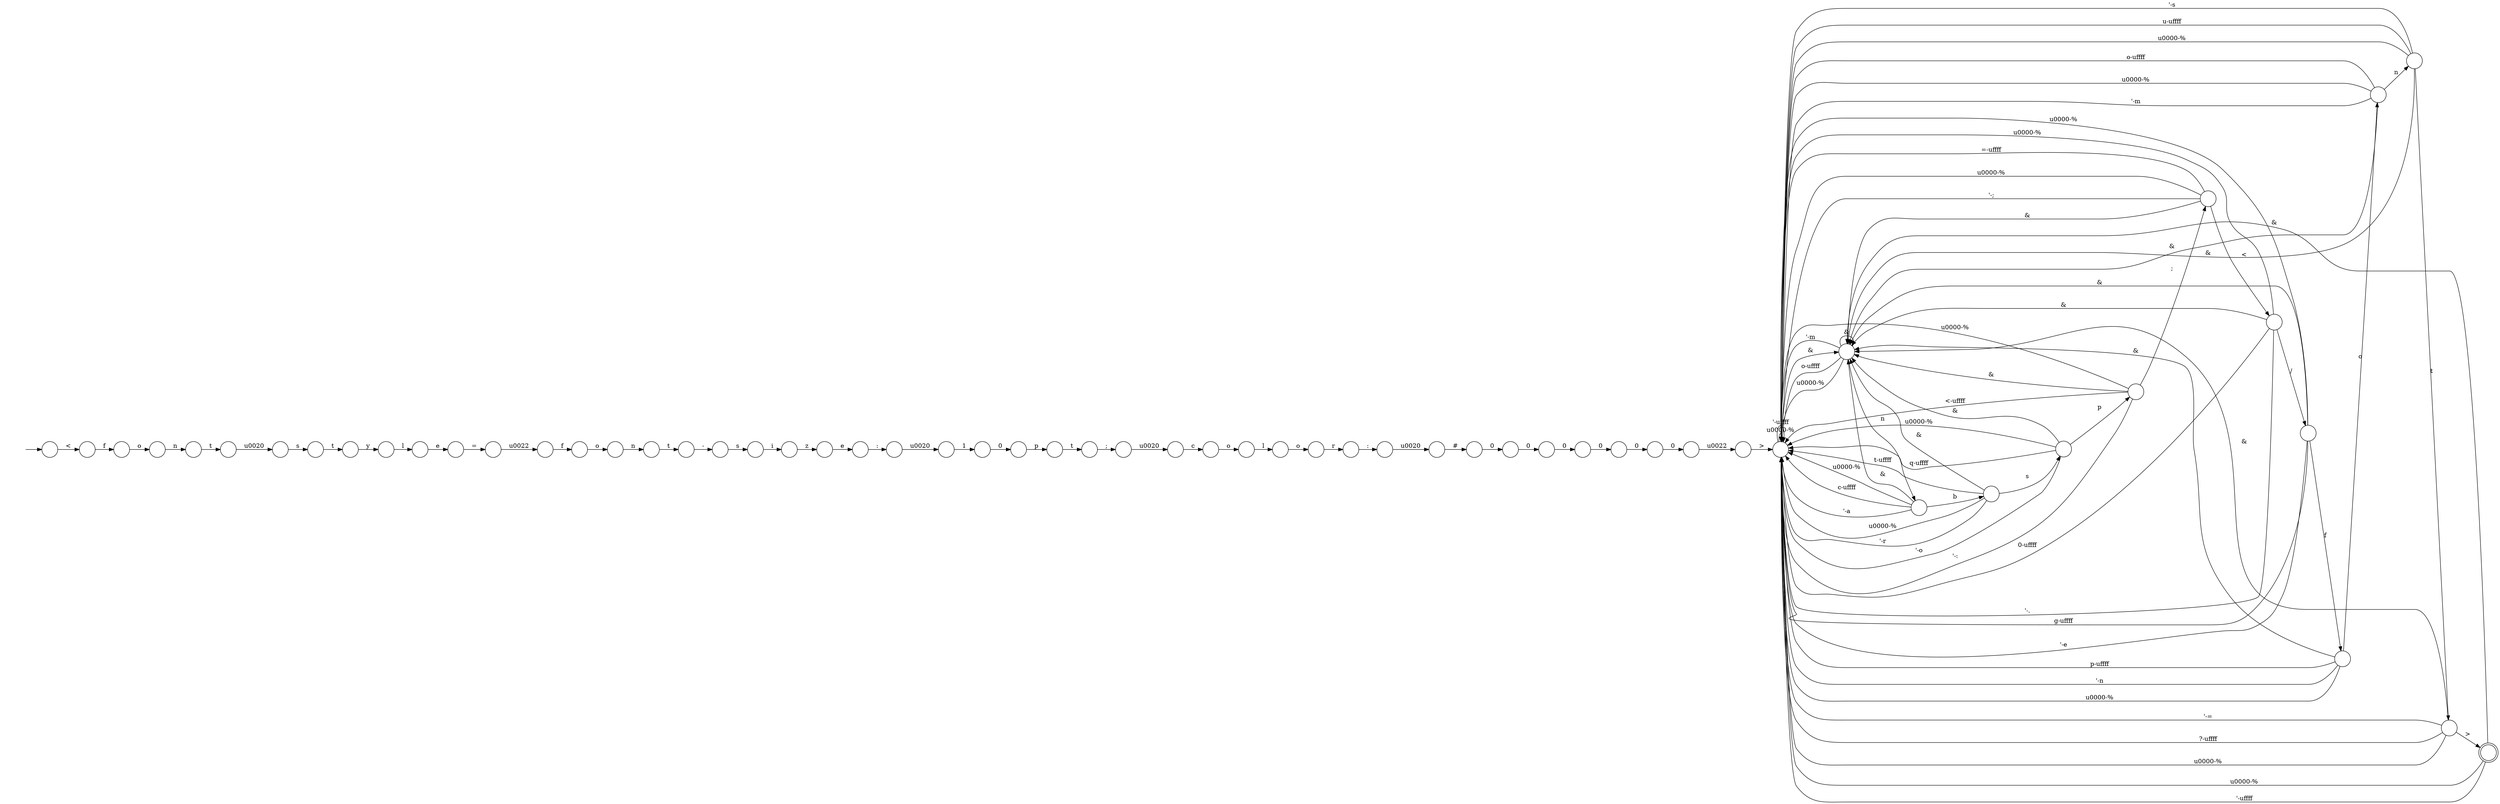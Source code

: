 digraph Automaton {
  rankdir = LR;
  0 [shape=circle,label=""];
  0 -> 14 [label=";"]
  1 [shape=circle,label=""];
  1 -> 12 [label="q-\uffff"]
  1 -> 12 [label="'-o"]
  1 -> 55 [label="&"]
  1 -> 8 [label="p"]
  1 -> 12 [label="\u0000-%"]
  2 [shape=circle,label=""];
  2 -> 56 [label="i"]
  3 [shape=circle,label=""];
  3 -> 35 [label="s"]
  4 [shape=circle,label=""];
  4 -> 12 [label="p-\uffff"]
  4 -> 12 [label="'-n"]
  4 -> 55 [label="&"]
  4 -> 12 [label="\u0000-%"]
  4 -> 37 [label="o"]
  5 [shape=circle,label=""];
  5 -> 55 [label="&"]
  5 -> 1 [label="s"]
  5 -> 12 [label="t-\uffff"]
  5 -> 12 [label="\u0000-%"]
  5 -> 12 [label="'-r"]
  6 [shape=circle,label=""];
  6 -> 30 [label="f"]
  7 [shape=circle,label=""];
  7 -> 11 [label="\u0020"]
  8 [shape=circle,label=""];
  8 -> 12 [label="<-\uffff"]
  8 -> 12 [label="'-:"]
  8 -> 55 [label="&"]
  8 -> 13 [label=";"]
  8 -> 12 [label="\u0000-%"]
  9 [shape=circle,label=""];
  9 -> 58 [label="p"]
  10 [shape=circle,label=""];
  10 -> 43 [label="\u0020"]
  11 [shape=circle,label=""];
  11 -> 32 [label="#"]
  12 [shape=circle,label=""];
  12 -> 55 [label="&"]
  12 -> 12 [label="\u0000-%"]
  12 -> 12 [label="'-\uffff"]
  13 [shape=circle,label=""];
  13 -> 12 [label="'-;"]
  13 -> 12 [label="=-\uffff"]
  13 -> 55 [label="&"]
  13 -> 12 [label="\u0000-%"]
  13 -> 45 [label="<"]
  14 [shape=circle,label=""];
  14 -> 16 [label="\u0020"]
  15 [shape=circle,label=""];
  15 -> 57 [label="t"]
  16 [shape=circle,label=""];
  16 -> 26 [label="c"]
  17 [shape=circle,label=""];
  17 -> 59 [label="t"]
  18 [shape=circle,label=""];
  18 -> 47 [label="0"]
  19 [shape=circle,label=""];
  19 -> 31 [label="="]
  20 [shape=circle,label=""];
  20 -> 39 [label="0"]
  21 [shape=circle,label=""];
  initial [shape=plaintext,label=""];
  initial -> 21
  21 -> 24 [label="<"]
  22 [shape=circle,label=""];
  22 -> 42 [label="0"]
  23 [shape=circle,label=""];
  23 -> 27 [label="e"]
  24 [shape=circle,label=""];
  24 -> 28 [label="f"]
  25 [shape=circle,label=""];
  25 -> 4 [label="f"]
  25 -> 55 [label="&"]
  25 -> 12 [label="g-\uffff"]
  25 -> 12 [label="'-e"]
  25 -> 12 [label="\u0000-%"]
  26 [shape=circle,label=""];
  26 -> 46 [label="o"]
  27 [shape=circle,label=""];
  27 -> 10 [label=":"]
  28 [shape=circle,label=""];
  28 -> 54 [label="o"]
  29 [shape=circle,label=""];
  29 -> 34 [label="r"]
  30 [shape=circle,label=""];
  30 -> 33 [label="o"]
  31 [shape=circle,label=""];
  31 -> 6 [label="\u0022"]
  32 [shape=circle,label=""];
  32 -> 18 [label="0"]
  33 [shape=circle,label=""];
  33 -> 15 [label="n"]
  34 [shape=circle,label=""];
  34 -> 7 [label=":"]
  35 [shape=circle,label=""];
  35 -> 53 [label="t"]
  36 [shape=circle,label=""];
  36 -> 52 [label="l"]
  37 [shape=circle,label=""];
  37 -> 40 [label="n"]
  37 -> 55 [label="&"]
  37 -> 12 [label="o-\uffff"]
  37 -> 12 [label="\u0000-%"]
  37 -> 12 [label="'-m"]
  38 [shape=circle,label=""];
  38 -> 55 [label="&"]
  38 -> 12 [label="'-a"]
  38 -> 5 [label="b"]
  38 -> 12 [label="\u0000-%"]
  38 -> 12 [label="c-\uffff"]
  39 [shape=circle,label=""];
  39 -> 44 [label="\u0022"]
  40 [shape=circle,label=""];
  40 -> 55 [label="&"]
  40 -> 51 [label="t"]
  40 -> 12 [label="\u0000-%"]
  40 -> 12 [label="u-\uffff"]
  40 -> 12 [label="'-s"]
  41 [shape=doublecircle,label=""];
  41 -> 55 [label="&"]
  41 -> 12 [label="\u0000-%"]
  41 -> 12 [label="'-\uffff"]
  42 [shape=circle,label=""];
  42 -> 20 [label="0"]
  43 [shape=circle,label=""];
  43 -> 49 [label="1"]
  44 [shape=circle,label=""];
  44 -> 12 [label=">"]
  45 [shape=circle,label=""];
  45 -> 55 [label="&"]
  45 -> 25 [label="/"]
  45 -> 12 [label="'-."]
  45 -> 12 [label="\u0000-%"]
  45 -> 12 [label="0-\uffff"]
  46 [shape=circle,label=""];
  46 -> 50 [label="l"]
  47 [shape=circle,label=""];
  47 -> 22 [label="0"]
  48 [shape=circle,label=""];
  48 -> 2 [label="s"]
  49 [shape=circle,label=""];
  49 -> 9 [label="0"]
  50 [shape=circle,label=""];
  50 -> 29 [label="o"]
  51 [shape=circle,label=""];
  51 -> 55 [label="&"]
  51 -> 41 [label=">"]
  51 -> 12 [label="'-="]
  51 -> 12 [label="\u0000-%"]
  51 -> 12 [label="?-\uffff"]
  52 [shape=circle,label=""];
  52 -> 19 [label="e"]
  53 [shape=circle,label=""];
  53 -> 36 [label="y"]
  54 [shape=circle,label=""];
  54 -> 17 [label="n"]
  55 [shape=circle,label=""];
  55 -> 38 [label="n"]
  55 -> 55 [label="&"]
  55 -> 12 [label="o-\uffff"]
  55 -> 12 [label="\u0000-%"]
  55 -> 12 [label="'-m"]
  56 [shape=circle,label=""];
  56 -> 23 [label="z"]
  57 [shape=circle,label=""];
  57 -> 48 [label="-"]
  58 [shape=circle,label=""];
  58 -> 0 [label="t"]
  59 [shape=circle,label=""];
  59 -> 3 [label="\u0020"]
}

